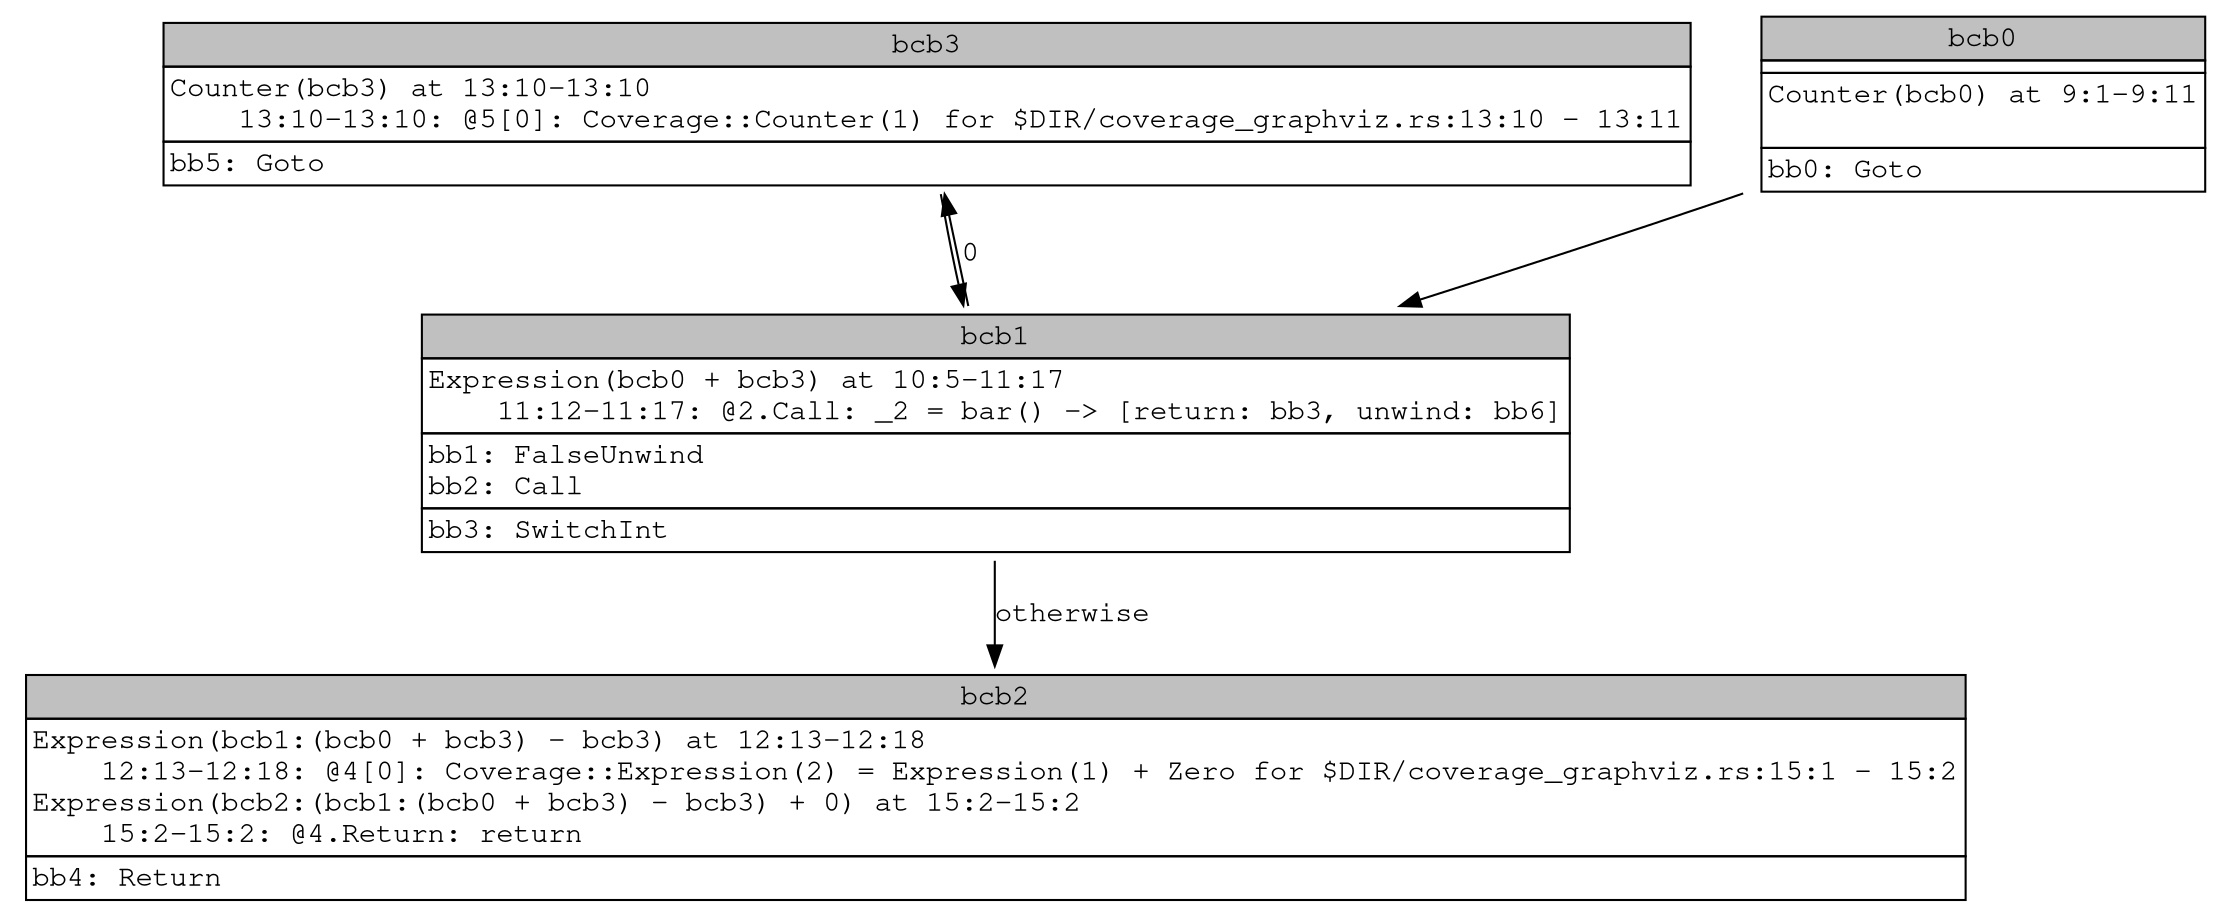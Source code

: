 digraph Cov_0_3 {
    graph [fontname="Courier, monospace"];
    node [fontname="Courier, monospace"];
    edge [fontname="Courier, monospace"];
    bcb3__Cov_0_3 [shape="none", label=<<table border="0" cellborder="1" cellspacing="0"><tr><td bgcolor="gray" align="center" colspan="1">bcb3</td></tr><tr><td align="left" balign="left">Counter(bcb3) at 13:10-13:10<br align="left"/>    13:10-13:10: @5[0]: Coverage::Counter(1) for $DIR/coverage_graphviz.rs:13:10 - 13:11</td></tr><tr><td align="left" balign="left">bb5: Goto</td></tr></table>>];
    bcb2__Cov_0_3 [shape="none", label=<<table border="0" cellborder="1" cellspacing="0"><tr><td bgcolor="gray" align="center" colspan="1">bcb2</td></tr><tr><td align="left" balign="left">Expression(bcb1:(bcb0 + bcb3) - bcb3) at 12:13-12:18<br align="left"/>    12:13-12:18: @4[0]: Coverage::Expression(2) = Expression(1) + Zero for $DIR/coverage_graphviz.rs:15:1 - 15:2<br align="left"/>Expression(bcb2:(bcb1:(bcb0 + bcb3) - bcb3) + 0) at 15:2-15:2<br align="left"/>    15:2-15:2: @4.Return: return</td></tr><tr><td align="left" balign="left">bb4: Return</td></tr></table>>];
    bcb1__Cov_0_3 [shape="none", label=<<table border="0" cellborder="1" cellspacing="0"><tr><td bgcolor="gray" align="center" colspan="1">bcb1</td></tr><tr><td align="left" balign="left">Expression(bcb0 + bcb3) at 10:5-11:17<br align="left"/>    11:12-11:17: @2.Call: _2 = bar() -&gt; [return: bb3, unwind: bb6]</td></tr><tr><td align="left" balign="left">bb1: FalseUnwind<br align="left"/>bb2: Call</td></tr><tr><td align="left" balign="left">bb3: SwitchInt</td></tr></table>>];
    bcb0__Cov_0_3 [shape="none", label=<<table border="0" cellborder="1" cellspacing="0"><tr><td bgcolor="gray" align="center" colspan="1">bcb0</td></tr><tr><td align="left" balign="left"></td></tr><tr><td align="left" balign="left">Counter(bcb0) at 9:1-9:11<br align="left"/>    </td></tr><tr><td align="left" balign="left">bb0: Goto</td></tr></table>>];
    bcb3__Cov_0_3 -> bcb1__Cov_0_3 [label=<>];
    bcb1__Cov_0_3 -> bcb3__Cov_0_3 [label=<0>];
    bcb1__Cov_0_3 -> bcb2__Cov_0_3 [label=<otherwise>];
    bcb0__Cov_0_3 -> bcb1__Cov_0_3 [label=<>];
}
